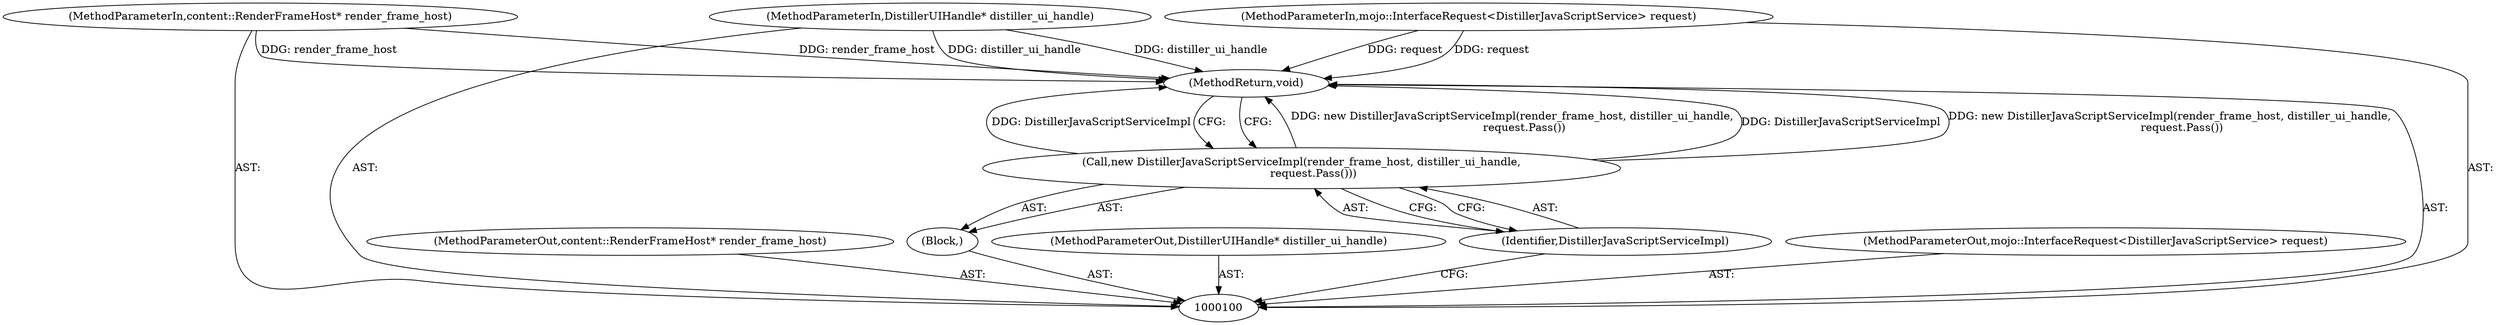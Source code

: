 digraph "0_Chrome_dcd10462fb49c72544719c490238f3a35edf3fc6_2" {
"1000107" [label="(MethodReturn,void)"];
"1000101" [label="(MethodParameterIn,content::RenderFrameHost* render_frame_host)"];
"1000118" [label="(MethodParameterOut,content::RenderFrameHost* render_frame_host)"];
"1000102" [label="(MethodParameterIn,DistillerUIHandle* distiller_ui_handle)"];
"1000119" [label="(MethodParameterOut,DistillerUIHandle* distiller_ui_handle)"];
"1000103" [label="(MethodParameterIn,mojo::InterfaceRequest<DistillerJavaScriptService> request)"];
"1000120" [label="(MethodParameterOut,mojo::InterfaceRequest<DistillerJavaScriptService> request)"];
"1000104" [label="(Block,)"];
"1000105" [label="(Call,new DistillerJavaScriptServiceImpl(render_frame_host, distiller_ui_handle,\n       request.Pass()))"];
"1000106" [label="(Identifier,DistillerJavaScriptServiceImpl)"];
"1000107" -> "1000100"  [label="AST: "];
"1000107" -> "1000105"  [label="CFG: "];
"1000105" -> "1000107"  [label="DDG: new DistillerJavaScriptServiceImpl(render_frame_host, distiller_ui_handle,\n       request.Pass())"];
"1000105" -> "1000107"  [label="DDG: DistillerJavaScriptServiceImpl"];
"1000103" -> "1000107"  [label="DDG: request"];
"1000102" -> "1000107"  [label="DDG: distiller_ui_handle"];
"1000101" -> "1000107"  [label="DDG: render_frame_host"];
"1000101" -> "1000100"  [label="AST: "];
"1000101" -> "1000107"  [label="DDG: render_frame_host"];
"1000118" -> "1000100"  [label="AST: "];
"1000102" -> "1000100"  [label="AST: "];
"1000102" -> "1000107"  [label="DDG: distiller_ui_handle"];
"1000119" -> "1000100"  [label="AST: "];
"1000103" -> "1000100"  [label="AST: "];
"1000103" -> "1000107"  [label="DDG: request"];
"1000120" -> "1000100"  [label="AST: "];
"1000104" -> "1000100"  [label="AST: "];
"1000105" -> "1000104"  [label="AST: "];
"1000105" -> "1000104"  [label="AST: "];
"1000105" -> "1000106"  [label="CFG: "];
"1000106" -> "1000105"  [label="AST: "];
"1000107" -> "1000105"  [label="CFG: "];
"1000105" -> "1000107"  [label="DDG: new DistillerJavaScriptServiceImpl(render_frame_host, distiller_ui_handle,\n       request.Pass())"];
"1000105" -> "1000107"  [label="DDG: DistillerJavaScriptServiceImpl"];
"1000106" -> "1000105"  [label="AST: "];
"1000106" -> "1000100"  [label="CFG: "];
"1000105" -> "1000106"  [label="CFG: "];
}
